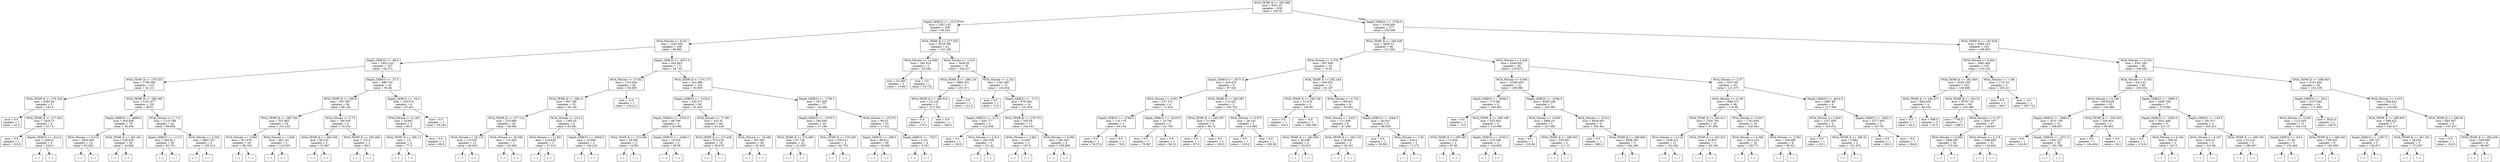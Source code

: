 digraph Tree {
node [shape=box] ;
0 [label="WOA_TEMP_K <= 291.968\nmse = 6031.91\nsamples = 636\nvalue = 100.56"] ;
1 [label="Depth_GEBCO <= -23.0\nmse = 2387.135\nsamples = 359\nvalue = 56.241"] ;
0 -> 1 [labeldistance=2.5, labelangle=45, headlabel="True"] ;
2 [label="WOA_Nitrate <= 8.341\nmse = 1443.562\nsamples = 338\nvalue = 48.962"] ;
1 -> 2 ;
3 [label="Depth_GEBCO <= -88.0\nmse = 1853.103\nsamples = 167\nvalue = 64.272"] ;
2 -> 3 ;
4 [label="WOA_TEMP_K <= 279.325\nmse = 1799.398\nsamples = 125\nvalue = 53.121"] ;
3 -> 4 ;
5 [label="WOA_TEMP_K <= 276.224\nmse = 6383.04\nsamples = 5\nvalue = 182.4"] ;
4 -> 5 ;
6 [label="mse = 0.0\nsamples = 1\nvalue = 42.0"] ;
5 -> 6 ;
7 [label="WOA_TEMP_K <= 277.403\nmse = 1818.75\nsamples = 4\nvalue = 217.5"] ;
5 -> 7 ;
8 [label="mse = 0.0\nsamples = 1\nvalue = 210.0"] ;
7 -> 8 ;
9 [label="Depth_GEBCO <= -414.5\nmse = 2400.0\nsamples = 3\nvalue = 220.0"] ;
7 -> 9 ;
10 [label="(...)"] ;
9 -> 10 ;
11 [label="(...)"] ;
9 -> 11 ;
12 [label="WOA_TEMP_K <= 289.308\nmse = 1191.477\nsamples = 120\nvalue = 49.51"] ;
4 -> 12 ;
13 [label="Depth_GEBCO <= -4809.5\nmse = 928.838\nsamples = 78\nvalue = 39.404"] ;
12 -> 13 ;
14 [label="WOA_Nitrate <= 6.274\nmse = 2825.943\nsamples = 13\nvalue = 63.052"] ;
13 -> 14 ;
15 [label="(...)"] ;
14 -> 15 ;
36 [label="(...)"] ;
14 -> 36 ;
39 [label="WOA_TEMP_K <= 281.491\nmse = 436.819\nsamples = 65\nvalue = 34.865"] ;
13 -> 39 ;
40 [label="(...)"] ;
39 -> 40 ;
45 [label="(...)"] ;
39 -> 45 ;
134 [label="WOA_Nitrate <= 1.712\nmse = 1119.768\nsamples = 42\nvalue = 69.059"] ;
12 -> 134 ;
135 [label="Depth_GEBCO <= -111.5\nmse = 540.811\nsamples = 36\nvalue = 62.733"] ;
134 -> 135 ;
136 [label="(...)"] ;
135 -> 136 ;
191 [label="(...)"] ;
135 -> 191 ;
192 [label="WOA_Nitrate <= 2.204\nmse = 2897.321\nsamples = 6\nvalue = 105.614"] ;
134 -> 192 ;
193 [label="(...)"] ;
192 -> 193 ;
196 [label="(...)"] ;
192 -> 196 ;
203 [label="Depth_GEBCO <= -27.5\nmse = 689.705\nsamples = 42\nvalue = 95.36"] ;
3 -> 203 ;
204 [label="WOA_TEMP_K <= 290.0\nmse = 657.607\nsamples = 38\nvalue = 98.136"] ;
203 -> 204 ;
205 [label="WOA_TEMP_K <= 289.726\nmse = 551.962\nsamples = 34\nvalue = 101.225"] ;
204 -> 205 ;
206 [label="WOA_Nitrate <= 5.665\nmse = 507.678\nsamples = 29\nvalue = 98.163"] ;
205 -> 206 ;
207 [label="(...)"] ;
206 -> 207 ;
236 [label="(...)"] ;
206 -> 236 ;
259 [label="WOA_Nitrate <= 1.836\nmse = 492.161\nsamples = 5\nvalue = 116.533"] ;
205 -> 259 ;
260 [label="(...)"] ;
259 -> 260 ;
263 [label="(...)"] ;
259 -> 263 ;
264 [label="WOA_Nitrate <= 0.72\nmse = 749.556\nsamples = 4\nvalue = 70.333"] ;
204 -> 264 ;
265 [label="WOA_TEMP_K <= 290.336\nmse = 80.222\nsamples = 2\nvalue = 51.667"] ;
264 -> 265 ;
266 [label="(...)"] ;
265 -> 266 ;
267 [label="(...)"] ;
265 -> 267 ;
268 [label="WOA_TEMP_K <= 290.466\nmse = 722.0\nsamples = 2\nvalue = 89.0"] ;
264 -> 268 ;
269 [label="(...)"] ;
268 -> 269 ;
270 [label="(...)"] ;
268 -> 270 ;
271 [label="Depth_GEBCO <= -24.5\nmse = 163.072\nsamples = 4\nvalue = 67.601"] ;
203 -> 271 ;
272 [label="WOA_Nitrate <= 3.145\nmse = 18.667\nsamples = 3\nvalue = 80.0"] ;
271 -> 272 ;
273 [label="WOA_TEMP_K <= 290.13\nmse = 1.0\nsamples = 2\nvalue = 77.0"] ;
272 -> 273 ;
274 [label="(...)"] ;
273 -> 274 ;
275 [label="(...)"] ;
273 -> 275 ;
276 [label="mse = 0.0\nsamples = 1\nvalue = 86.0"] ;
272 -> 276 ;
277 [label="mse = 0.0\nsamples = 1\nvalue = 55.202"] ;
271 -> 277 ;
278 [label="Depth_GEBCO <= -4071.0\nmse = 642.643\nsamples = 171\nvalue = 34.733"] ;
2 -> 278 ;
279 [label="WOA_Nitrate <= 27.812\nmse = 1315.954\nsamples = 26\nvalue = 56.299"] ;
278 -> 279 ;
280 [label="WOA_TEMP_K <= 280.21\nmse = 902.786\nsamples = 25\nvalue = 50.148"] ;
279 -> 280 ;
281 [label="WOA_TEMP_K <= 277.112\nmse = 220.689\nsamples = 20\nvalue = 38.565"] ;
280 -> 281 ;
282 [label="WOA_Nitrate <= 25.123\nmse = 115.037\nsamples = 13\nvalue = 46.819"] ;
281 -> 282 ;
283 [label="(...)"] ;
282 -> 283 ;
292 [label="(...)"] ;
282 -> 292 ;
307 [label="WOA_Nitrate <= 16.036\nmse = 115.925\nsamples = 7\nvalue = 25.808"] ;
281 -> 307 ;
308 [label="(...)"] ;
307 -> 308 ;
311 [label="(...)"] ;
307 -> 311 ;
318 [label="WOA_Nitrate <= 14.14\nmse = 1385.05\nsamples = 5\nvalue = 82.581"] ;
280 -> 318 ;
319 [label="WOA_Nitrate <= 11.831\nmse = 224.839\nsamples = 3\nvalue = 27.415"] ;
318 -> 319 ;
320 [label="(...)"] ;
319 -> 320 ;
323 [label="(...)"] ;
319 -> 323 ;
324 [label="Depth_GEBCO <= -4936.5\nmse = 19.008\nsamples = 2\nvalue = 106.224"] ;
318 -> 324 ;
325 [label="(...)"] ;
324 -> 325 ;
326 [label="(...)"] ;
324 -> 326 ;
327 [label="mse = -0.0\nsamples = 1\nvalue = 134.211"] ;
279 -> 327 ;
328 [label="WOA_TEMP_K <= 274.173\nmse = 422.889\nsamples = 145\nvalue = 30.855"] ;
278 -> 328 ;
329 [label="Depth_GEBCO <= -3129.0\nmse = 430.372\nsamples = 68\nvalue = 41.822"] ;
328 -> 329 ;
330 [label="Depth_GEBCO <= -3703.0\nmse = 68.799\nsamples = 4\nvalue = 20.586"] ;
329 -> 330 ;
331 [label="WOA_TEMP_K <= 272.566\nmse = 29.002\nsamples = 2\nvalue = 14.591"] ;
330 -> 331 ;
332 [label="(...)"] ;
331 -> 332 ;
333 [label="(...)"] ;
331 -> 333 ;
334 [label="Depth_GEBCO <= -3296.5\nmse = 10.035\nsamples = 2\nvalue = 28.58"] ;
330 -> 334 ;
335 [label="(...)"] ;
334 -> 335 ;
336 [label="(...)"] ;
334 -> 336 ;
337 [label="WOA_Nitrate <= 17.381\nmse = 422.41\nsamples = 64\nvalue = 43.238"] ;
329 -> 337 ;
338 [label="WOA_TEMP_K <= 273.258\nmse = 573.419\nsamples = 16\nvalue = 36.478"] ;
337 -> 338 ;
339 [label="(...)"] ;
338 -> 339 ;
346 [label="(...)"] ;
338 -> 346 ;
349 [label="WOA_Nitrate <= 18.449\nmse = 367.063\nsamples = 48\nvalue = 45.029"] ;
337 -> 349 ;
350 [label="(...)"] ;
349 -> 350 ;
351 [label="(...)"] ;
349 -> 351 ;
406 [label="Depth_GEBCO <= -1728.5\nmse = 187.409\nsamples = 77\nvalue = 20.266"] ;
328 -> 406 ;
407 [label="Depth_GEBCO <= -1979.5\nmse = 304.556\nsamples = 24\nvalue = 27.194"] ;
406 -> 407 ;
408 [label="WOA_TEMP_K <= 274.999\nmse = 87.736\nsamples = 22\nvalue = 21.639"] ;
407 -> 408 ;
409 [label="(...)"] ;
408 -> 409 ;
428 [label="(...)"] ;
408 -> 428 ;
451 [label="WOA_TEMP_K <= 279.263\nmse = 230.311\nsamples = 2\nvalue = 62.752"] ;
407 -> 451 ;
452 [label="(...)"] ;
451 -> 452 ;
453 [label="(...)"] ;
451 -> 453 ;
454 [label="WOA_Nitrate <= 25.272\nmse = 99.53\nsamples = 53\nvalue = 17.021"] ;
406 -> 454 ;
455 [label="Depth_GEBCO <= -298.5\nmse = 96.812\nsamples = 49\nvalue = 18.068"] ;
454 -> 455 ;
456 [label="(...)"] ;
455 -> 456 ;
487 [label="(...)"] ;
455 -> 487 ;
512 [label="Depth_GEBCO <= -729.5\nmse = 0.221\nsamples = 4\nvalue = 6.251"] ;
454 -> 512 ;
513 [label="(...)"] ;
512 -> 513 ;
514 [label="(...)"] ;
512 -> 514 ;
517 [label="WOA_TEMP_K <= 277.555\nmse = 5518.789\nsamples = 21\nvalue = 142.108"] ;
1 -> 517 ;
518 [label="WOA_Nitrate <= 14.568\nmse = 340.914\nsamples = 3\nvalue = 25.249"] ;
517 -> 518 ;
519 [label="mse = 23.285\nsamples = 2\nvalue = 13.86"] ;
518 -> 519 ;
520 [label="mse = 0.0\nsamples = 1\nvalue = 53.722"] ;
518 -> 520 ;
521 [label="WOA_Nitrate <= 1.315\nmse = 3426.02\nsamples = 18\nvalue = 164.217"] ;
517 -> 521 ;
522 [label="WOA_TEMP_K <= 290.116\nmse = 2860.531\nsamples = 3\nvalue = 251.571"] ;
521 -> 522 ;
523 [label="WOA_TEMP_K <= 288.534\nmse = 22.222\nsamples = 2\nvalue = 273.333"] ;
522 -> 523 ;
524 [label="mse = 0.0\nsamples = 1\nvalue = 270.0"] ;
523 -> 524 ;
525 [label="mse = 0.0\nsamples = 1\nvalue = 280.0"] ;
523 -> 525 ;
526 [label="mse = 0.0\nsamples = 1\nvalue = 121.0"] ;
522 -> 526 ;
527 [label="WOA_Nitrate <= 2.242\nmse = 1361.987\nsamples = 15\nvalue = 143.834"] ;
521 -> 527 ;
528 [label="mse = 0.0\nsamples = 1\nvalue = 72.0"] ;
527 -> 528 ;
529 [label="Depth_GEBCO <= -17.5\nmse = 876.264\nsamples = 14\nvalue = 151.816"] ;
527 -> 529 ;
530 [label="Depth_GEBCO <= -21.5\nmse = 926.777\nsamples = 3\nvalue = 122.638"] ;
529 -> 530 ;
531 [label="mse = 0.0\nsamples = 1\nvalue = 158.0"] ;
530 -> 531 ;
532 [label="WOA_Nitrate <= 4.313\nmse = 282.358\nsamples = 2\nvalue = 101.42"] ;
530 -> 532 ;
533 [label="(...)"] ;
532 -> 533 ;
534 [label="(...)"] ;
532 -> 534 ;
535 [label="WOA_TEMP_K <= 278.731\nmse = 345.59\nsamples = 11\nvalue = 164.101"] ;
529 -> 535 ;
536 [label="WOA_Nitrate <= 2.901\nmse = 12.667\nsamples = 3\nvalue = 187.0"] ;
535 -> 536 ;
537 [label="(...)"] ;
536 -> 537 ;
538 [label="(...)"] ;
536 -> 538 ;
541 [label="WOA_Nitrate <= 5.656\nmse = 291.263\nsamples = 8\nvalue = 159.808"] ;
535 -> 541 ;
542 [label="(...)"] ;
541 -> 542 ;
551 [label="(...)"] ;
541 -> 551 ;
552 [label="Depth_GEBCO <= -3706.0\nmse = 5104.308\nsamples = 277\nvalue = 155.398"] ;
0 -> 552 [labeldistance=2.5, labelangle=-45, headlabel="False"] ;
553 [label="WOA_TEMP_K <= 294.438\nmse = 4949.12\nsamples = 86\nvalue = 121.594"] ;
552 -> 553 ;
554 [label="WOA_Nitrate <= 0.376\nmse = 597.994\nsamples = 20\nvalue = 75.63"] ;
553 -> 554 ;
555 [label="Depth_GEBCO <= -4577.0\nmse = 428.435\nsamples = 9\nvalue = 87.562"] ;
554 -> 555 ;
556 [label="WOA_Nitrate <= 0.051\nmse = 157.372\nsamples = 4\nvalue = 71.419"] ;
555 -> 556 ;
557 [label="Depth_GEBCO <= -4796.0\nmse = 110.176\nsamples = 2\nvalue = 63.144"] ;
556 -> 557 ;
558 [label="mse = 0.0\nsamples = 1\nvalue = 54.574"] ;
557 -> 558 ;
559 [label="mse = 0.0\nsamples = 1\nvalue = 76.0"] ;
557 -> 559 ;
560 [label="Depth_GEBCO <= -5310.5\nmse = 23.784\nsamples = 2\nvalue = 81.763"] ;
556 -> 560 ;
561 [label="mse = 0.0\nsamples = 1\nvalue = 78.947"] ;
560 -> 561 ;
562 [label="mse = 0.0\nsamples = 1\nvalue = 90.21"] ;
560 -> 562 ;
563 [label="WOA_TEMP_K <= 292.997\nmse = 110.421\nsamples = 5\nvalue = 105.722"] ;
555 -> 563 ;
564 [label="WOA_TEMP_K <= 292.567\nmse = 31.688\nsamples = 3\nvalue = 96.75"] ;
563 -> 564 ;
565 [label="mse = 0.0\nsamples = 1\nvalue = 87.0"] ;
564 -> 565 ;
566 [label="mse = 0.0\nsamples = 2\nvalue = 100.0"] ;
564 -> 566 ;
567 [label="WOA_Nitrate <= 0.073\nmse = 28.143\nsamples = 2\nvalue = 114.695"] ;
563 -> 567 ;
568 [label="mse = 0.0\nsamples = 1\nvalue = 120.0"] ;
567 -> 568 ;
569 [label="mse = 0.0\nsamples = 1\nvalue = 109.39"] ;
567 -> 569 ;
570 [label="WOA_TEMP_K <= 292.144\nmse = 445.931\nsamples = 11\nvalue = 62.107"] ;
554 -> 570 ;
571 [label="WOA_TEMP_K <= 292.106\nmse = 21.619\nsamples = 2\nvalue = 104.65"] ;
570 -> 571 ;
572 [label="mse = 0.0\nsamples = 1\nvalue = 100.0"] ;
571 -> 572 ;
573 [label="mse = -0.0\nsamples = 1\nvalue = 109.299"] ;
571 -> 573 ;
574 [label="WOA_Nitrate <= 0.735\nmse = 189.931\nsamples = 9\nvalue = 55.562"] ;
570 -> 574 ;
575 [label="WOA_Nitrate <= 0.631\nmse = 111.838\nsamples = 6\nvalue = 47.266"] ;
574 -> 575 ;
576 [label="WOA_TEMP_K <= 292.959\nmse = 40.608\nsamples = 4\nvalue = 53.815"] ;
575 -> 576 ;
577 [label="(...)"] ;
576 -> 577 ;
578 [label="(...)"] ;
576 -> 578 ;
583 [label="WOA_TEMP_K <= 293.125\nmse = 39.934\nsamples = 2\nvalue = 36.351"] ;
575 -> 583 ;
584 [label="(...)"] ;
583 -> 584 ;
585 [label="(...)"] ;
583 -> 585 ;
586 [label="Depth_GEBCO <= -4284.5\nmse = 28.553\nsamples = 3\nvalue = 68.836"] ;
574 -> 586 ;
587 [label="mse = 0.0\nsamples = 1\nvalue = 59.091"] ;
586 -> 587 ;
588 [label="WOA_Nitrate <= 1.92\nmse = 6.013\nsamples = 2\nvalue = 71.272"] ;
586 -> 588 ;
589 [label="(...)"] ;
588 -> 589 ;
590 [label="(...)"] ;
588 -> 590 ;
591 [label="WOA_Nitrate <= 0.028\nmse = 5440.652\nsamples = 66\nvalue = 135.873"] ;
553 -> 591 ;
592 [label="WOA_Nitrate <= 0.006\nmse = 10280.493\nsamples = 12\nvalue = 199.086"] ;
591 -> 592 ;
593 [label="Depth_GEBCO <= -5508.5\nmse = 772.081\nsamples = 5\nvalue = 109.582"] ;
592 -> 593 ;
594 [label="mse = 0.0\nsamples = 1\nvalue = 74.0"] ;
593 -> 594 ;
595 [label="WOA_TEMP_K <= 296.196\nmse = 622.644\nsamples = 4\nvalue = 116.698"] ;
593 -> 595 ;
596 [label="WOA_TEMP_K <= 295.365\nmse = 13.834\nsamples = 2\nvalue = 97.96"] ;
595 -> 596 ;
597 [label="(...)"] ;
596 -> 597 ;
598 [label="(...)"] ;
596 -> 598 ;
599 [label="Depth_GEBCO <= -4702.0\nmse = 219.188\nsamples = 2\nvalue = 144.805"] ;
595 -> 599 ;
600 [label="(...)"] ;
599 -> 600 ;
601 [label="(...)"] ;
599 -> 601 ;
602 [label="Depth_GEBCO <= -4784.0\nmse = 9265.158\nsamples = 7\nvalue = 240.395"] ;
592 -> 602 ;
603 [label="WOA_Nitrate <= 0.009\nmse = 2804.16\nsamples = 3\nvalue = 167.985"] ;
602 -> 603 ;
604 [label="mse = 0.0\nsamples = 1\nvalue = 218.84"] ;
603 -> 604 ;
605 [label="WOA_TEMP_K <= 299.933\nmse = 435.891\nsamples = 2\nvalue = 117.13"] ;
603 -> 605 ;
606 [label="(...)"] ;
605 -> 606 ;
607 [label="(...)"] ;
605 -> 607 ;
608 [label="WOA_Nitrate <= 0.012\nmse = 6456.855\nsamples = 4\nvalue = 302.461"] ;
602 -> 608 ;
609 [label="mse = 0.0\nsamples = 1\nvalue = 380.0"] ;
608 -> 609 ;
610 [label="WOA_TEMP_K <= 299.868\nmse = 3408.283\nsamples = 3\nvalue = 244.306"] ;
608 -> 610 ;
611 [label="(...)"] ;
610 -> 611 ;
614 [label="(...)"] ;
610 -> 614 ;
615 [label="WOA_Nitrate <= 2.47\nmse = 3237.69\nsamples = 54\nvalue = 121.575"] ;
591 -> 615 ;
616 [label="WOA_Nitrate <= 0.149\nmse = 1686.373\nsamples = 48\nvalue = 110.08"] ;
615 -> 616 ;
617 [label="WOA_TEMP_K <= 301.611\nmse = 1326.746\nsamples = 24\nvalue = 97.904"] ;
616 -> 617 ;
618 [label="WOA_Nitrate <= 0.118\nmse = 1236.521\nsamples = 21\nvalue = 103.392"] ;
617 -> 618 ;
619 [label="(...)"] ;
618 -> 619 ;
652 [label="(...)"] ;
618 -> 652 ;
655 [label="WOA_TEMP_K <= 301.912\nmse = 43.857\nsamples = 3\nvalue = 56.194"] ;
617 -> 655 ;
656 [label="(...)"] ;
655 -> 656 ;
657 [label="(...)"] ;
655 -> 657 ;
660 [label="WOA_Nitrate <= 0.647\nmse = 1702.654\nsamples = 24\nvalue = 126.443"] ;
616 -> 660 ;
661 [label="WOA_Nitrate <= 0.346\nmse = 1913.215\nsamples = 16\nvalue = 138.771"] ;
660 -> 661 ;
662 [label="(...)"] ;
661 -> 662 ;
685 [label="(...)"] ;
661 -> 685 ;
692 [label="WOA_Nitrate <= 2.002\nmse = 169.488\nsamples = 8\nvalue = 99.321"] ;
660 -> 692 ;
693 [label="(...)"] ;
692 -> 693 ;
704 [label="(...)"] ;
692 -> 704 ;
707 [label="Depth_GEBCO <= -4014.0\nmse = 5887.86\nsamples = 6\nvalue = 217.369"] ;
615 -> 707 ;
708 [label="WOA_Nitrate <= 2.834\nmse = 1327.858\nsamples = 4\nvalue = 183.031"] ;
707 -> 708 ;
709 [label="mse = 0.0\nsamples = 1\nvalue = 225.1"] ;
708 -> 709 ;
710 [label="WOA_TEMP_K <= 300.52\nmse = 0.892\nsamples = 3\nvalue = 151.479"] ;
708 -> 710 ;
711 [label="(...)"] ;
710 -> 711 ;
714 [label="(...)"] ;
710 -> 714 ;
715 [label="Depth_GEBCO <= -3922.5\nmse = 3277.563\nsamples = 2\nvalue = 337.55"] ;
707 -> 715 ;
716 [label="mse = 0.0\nsamples = 1\nvalue = 280.3"] ;
715 -> 716 ;
717 [label="mse = -0.0\nsamples = 1\nvalue = 394.8"] ;
715 -> 717 ;
718 [label="WOA_TEMP_K <= 297.828\nmse = 4484.319\nsamples = 191\nvalue = 169.659"] ;
552 -> 718 ;
719 [label="WOA_Nitrate <= 5.064\nmse = 3982.469\nsamples = 105\nvalue = 153.125"] ;
718 -> 719 ;
720 [label="WOA_TEMP_K <= 292.469\nmse = 3220.108\nsamples = 103\nvalue = 148.848"] ;
719 -> 720 ;
721 [label="WOA_TEMP_K <= 292.371\nmse = 904.439\nsamples = 4\nvalue = 86.233"] ;
720 -> 721 ;
722 [label="mse = 0.0\nsamples = 1\nvalue = 62.4"] ;
721 -> 722 ;
723 [label="mse = 949.0\nsamples = 3\nvalue = 91.0"] ;
721 -> 723 ;
724 [label="WOA_TEMP_K <= 292.52\nmse = 3079.716\nsamples = 99\nvalue = 153.486"] ;
720 -> 724 ;
725 [label="mse = 7744.0\nsamples = 2\nvalue = 296.0"] ;
724 -> 725 ;
726 [label="WOA_Nitrate <= 0.137\nmse = 2263.747\nsamples = 97\nvalue = 148.947"] ;
724 -> 726 ;
727 [label="WOA_Nitrate <= 0.082\nmse = 2984.587\nsamples = 36\nvalue = 170.401"] ;
726 -> 727 ;
728 [label="(...)"] ;
727 -> 728 ;
751 [label="(...)"] ;
727 -> 751 ;
770 [label="WOA_Nitrate <= 2.176\nmse = 1296.859\nsamples = 61\nvalue = 134.945"] ;
726 -> 770 ;
771 [label="(...)"] ;
770 -> 771 ;
856 [label="(...)"] ;
770 -> 856 ;
861 [label="WOA_Nitrate <= 7.188\nmse = 1721.35\nsamples = 2\nvalue = 339.211"] ;
719 -> 861 ;
862 [label="mse = 0.0\nsamples = 1\nvalue = 380.7"] ;
861 -> 862 ;
863 [label="mse = -0.0\nsamples = 1\nvalue = 297.722"] ;
861 -> 863 ;
864 [label="WOA_Nitrate <= 0.234\nmse = 4341.243\nsamples = 86\nvalue = 190.383"] ;
718 -> 864 ;
865 [label="WOA_Nitrate <= 0.163\nmse = 4412.81\nsamples = 60\nvalue = 203.304"] ;
864 -> 865 ;
866 [label="WOA_Nitrate <= 0.146\nmse = 3879.028\nsamples = 53\nvalue = 194.068"] ;
865 -> 866 ;
867 [label="Depth_GEBCO <= -3680.5\nmse = 3531.759\nsamples = 51\nvalue = 198.657"] ;
866 -> 867 ;
868 [label="mse = 0.0\nsamples = 1\nvalue = 324.91"] ;
867 -> 868 ;
869 [label="Depth_GEBCO <= -2371.0\nmse = 3241.527\nsamples = 50\nvalue = 195.788"] ;
867 -> 869 ;
870 [label="(...)"] ;
869 -> 870 ;
895 [label="(...)"] ;
869 -> 895 ;
932 [label="WOA_TEMP_K <= 300.303\nmse = 554.954\nsamples = 2\nvalue = 90.803"] ;
866 -> 932 ;
933 [label="mse = 0.0\nsamples = 1\nvalue = 104.404"] ;
932 -> 933 ;
934 [label="mse = 0.0\nsamples = 1\nvalue = 50.0"] ;
932 -> 934 ;
935 [label="Depth_GEBCO <= -3085.0\nmse = 2690.709\nsamples = 7\nvalue = 275.658"] ;
865 -> 935 ;
936 [label="Depth_GEBCO <= -3265.0\nmse = 3031.448\nsamples = 3\nvalue = 221.15"] ;
935 -> 936 ;
937 [label="mse = 0.0\nsamples = 1\nvalue = 274.8"] ;
936 -> 937 ;
938 [label="WOA_Nitrate <= 0.194\nmse = 306.25\nsamples = 2\nvalue = 167.5"] ;
936 -> 938 ;
939 [label="(...)"] ;
938 -> 939 ;
940 [label="(...)"] ;
938 -> 940 ;
941 [label="Depth_GEBCO <= -140.5\nmse = 291.971\nsamples = 4\nvalue = 302.912"] ;
935 -> 941 ;
942 [label="WOA_Nitrate <= 0.197\nmse = 200.45\nsamples = 2\nvalue = 312.66"] ;
941 -> 942 ;
943 [label="(...)"] ;
942 -> 943 ;
944 [label="(...)"] ;
942 -> 944 ;
945 [label="WOA_TEMP_K <= 299.783\nmse = 22.222\nsamples = 2\nvalue = 286.667"] ;
941 -> 945 ;
946 [label="(...)"] ;
945 -> 946 ;
947 [label="(...)"] ;
945 -> 947 ;
948 [label="WOA_TEMP_K <= 298.593\nmse = 2191.454\nsamples = 26\nvalue = 152.338"] ;
864 -> 948 ;
949 [label="Depth_GEBCO <= -29.0\nmse = 2237.942\nsamples = 14\nvalue = 171.905"] ;
948 -> 949 ;
950 [label="WOA_Nitrate <= 0.335\nmse = 1122.645\nsamples = 12\nvalue = 164.119"] ;
949 -> 950 ;
951 [label="Depth_GEBCO <= -63.0\nmse = 27.49\nsamples = 3\nvalue = 130.494"] ;
950 -> 951 ;
952 [label="(...)"] ;
951 -> 952 ;
953 [label="(...)"] ;
951 -> 953 ;
956 [label="WOA_TEMP_K <= 298.346\nmse = 766.925\nsamples = 9\nvalue = 182.459"] ;
950 -> 956 ;
957 [label="(...)"] ;
956 -> 957 ;
966 [label="(...)"] ;
956 -> 966 ;
969 [label="mse = 5625.0\nsamples = 2\nvalue = 205.0"] ;
949 -> 969 ;
970 [label="WOA_Nitrate <= 0.415\nmse = 839.824\nsamples = 12\nvalue = 124.943"] ;
948 -> 970 ;
971 [label="WOA_TEMP_K <= 299.933\nmse = 496.622\nsamples = 7\nvalue = 140.417"] ;
970 -> 971 ;
972 [label="Depth_GEBCO <= -1367.5\nmse = 190.707\nsamples = 5\nvalue = 129.671"] ;
971 -> 972 ;
973 [label="(...)"] ;
972 -> 973 ;
974 [label="(...)"] ;
972 -> 974 ;
977 [label="WOA_TEMP_K <= 301.301\nmse = 28.552\nsamples = 2\nvalue = 172.657"] ;
971 -> 977 ;
978 [label="(...)"] ;
977 -> 978 ;
979 [label="(...)"] ;
977 -> 979 ;
980 [label="WOA_TEMP_K <= 299.36\nmse = 645.597\nsamples = 5\nvalue = 107.257"] ;
970 -> 980 ;
981 [label="mse = 0.0\nsamples = 1\nvalue = 152.8"] ;
980 -> 981 ;
982 [label="WOA_TEMP_K <= 300.238\nmse = 349.889\nsamples = 4\nvalue = 99.667"] ;
980 -> 982 ;
983 [label="(...)"] ;
982 -> 983 ;
986 [label="(...)"] ;
982 -> 986 ;
}